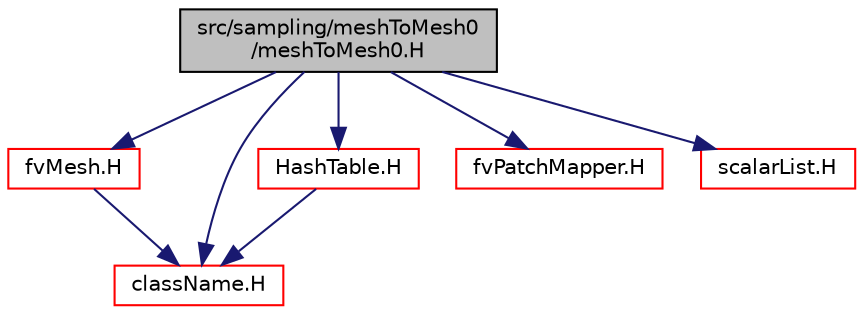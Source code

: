 digraph "src/sampling/meshToMesh0/meshToMesh0.H"
{
  bgcolor="transparent";
  edge [fontname="Helvetica",fontsize="10",labelfontname="Helvetica",labelfontsize="10"];
  node [fontname="Helvetica",fontsize="10",shape=record];
  Node1 [label="src/sampling/meshToMesh0\l/meshToMesh0.H",height=0.2,width=0.4,color="black", fillcolor="grey75", style="filled", fontcolor="black"];
  Node1 -> Node2 [color="midnightblue",fontsize="10",style="solid",fontname="Helvetica"];
  Node2 [label="fvMesh.H",height=0.2,width=0.4,color="red",URL="$a06042.html"];
  Node2 -> Node3 [color="midnightblue",fontsize="10",style="solid",fontname="Helvetica"];
  Node3 [label="className.H",height=0.2,width=0.4,color="red",URL="$a08190.html",tooltip="Macro definitions for declaring ClassName(), NamespaceName(), etc. "];
  Node1 -> Node4 [color="midnightblue",fontsize="10",style="solid",fontname="Helvetica"];
  Node4 [label="HashTable.H",height=0.2,width=0.4,color="red",URL="$a07897.html"];
  Node4 -> Node3 [color="midnightblue",fontsize="10",style="solid",fontname="Helvetica"];
  Node1 -> Node5 [color="midnightblue",fontsize="10",style="solid",fontname="Helvetica"];
  Node5 [label="fvPatchMapper.H",height=0.2,width=0.4,color="red",URL="$a06050.html"];
  Node1 -> Node6 [color="midnightblue",fontsize="10",style="solid",fontname="Helvetica"];
  Node6 [label="scalarList.H",height=0.2,width=0.4,color="red",URL="$a09283.html"];
  Node1 -> Node3 [color="midnightblue",fontsize="10",style="solid",fontname="Helvetica"];
}
